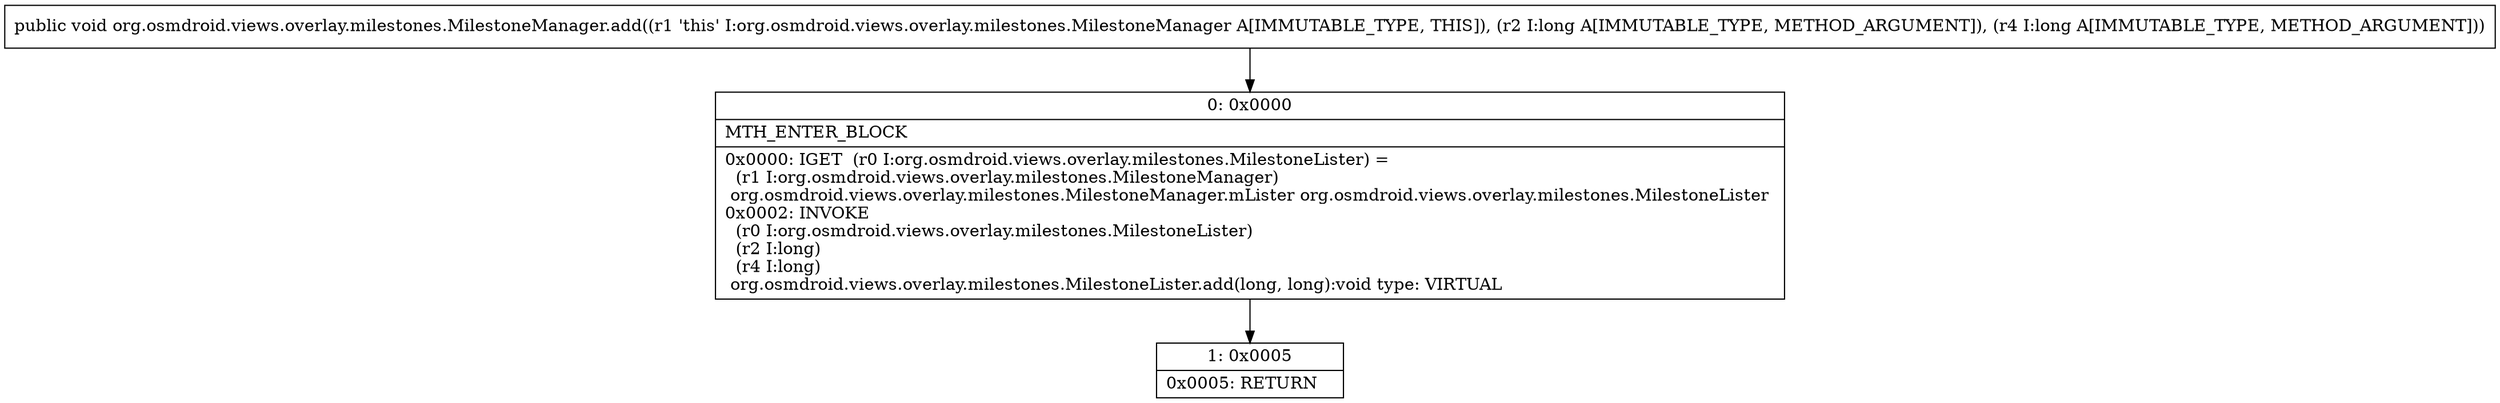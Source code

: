 digraph "CFG fororg.osmdroid.views.overlay.milestones.MilestoneManager.add(JJ)V" {
Node_0 [shape=record,label="{0\:\ 0x0000|MTH_ENTER_BLOCK\l|0x0000: IGET  (r0 I:org.osmdroid.views.overlay.milestones.MilestoneLister) = \l  (r1 I:org.osmdroid.views.overlay.milestones.MilestoneManager)\l org.osmdroid.views.overlay.milestones.MilestoneManager.mLister org.osmdroid.views.overlay.milestones.MilestoneLister \l0x0002: INVOKE  \l  (r0 I:org.osmdroid.views.overlay.milestones.MilestoneLister)\l  (r2 I:long)\l  (r4 I:long)\l org.osmdroid.views.overlay.milestones.MilestoneLister.add(long, long):void type: VIRTUAL \l}"];
Node_1 [shape=record,label="{1\:\ 0x0005|0x0005: RETURN   \l}"];
MethodNode[shape=record,label="{public void org.osmdroid.views.overlay.milestones.MilestoneManager.add((r1 'this' I:org.osmdroid.views.overlay.milestones.MilestoneManager A[IMMUTABLE_TYPE, THIS]), (r2 I:long A[IMMUTABLE_TYPE, METHOD_ARGUMENT]), (r4 I:long A[IMMUTABLE_TYPE, METHOD_ARGUMENT])) }"];
MethodNode -> Node_0;
Node_0 -> Node_1;
}

